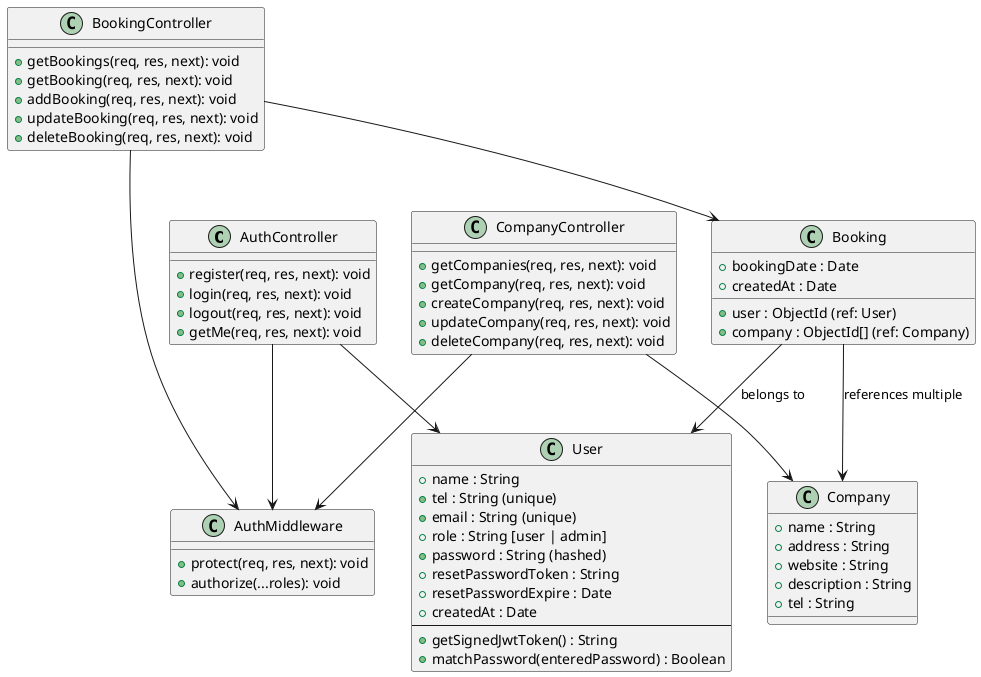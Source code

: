 @startuml

    class AuthController {
        + register(req, res, next): void
        + login(req, res, next): void
        + logout(req, res, next): void
        + getMe(req, res, next): void
    }

    class CompanyController {
        + getCompanies(req, res, next): void
        + getCompany(req, res, next): void
        + createCompany(req, res, next): void
        + updateCompany(req, res, next): void
        + deleteCompany(req, res, next): void
    }

    class BookingController {
        + getBookings(req, res, next): void
        + getBooking(req, res, next): void
        + addBooking(req, res, next): void
        + updateBooking(req, res, next): void
        + deleteBooking(req, res, next): void
    }


    class AuthMiddleware {
        + protect(req, res, next): void
        + authorize(...roles): void
    }


    class User {
        + name : String
        + tel : String (unique)
        + email : String (unique)
        + role : String [user | admin]
        + password : String (hashed)
        + resetPasswordToken : String
        + resetPasswordExpire : Date
        + createdAt : Date
        --
        + getSignedJwtToken() : String
        + matchPassword(enteredPassword) : Boolean
    }

    class Company {
        + name : String
        + address : String
        + website : String
        + description : String
        + tel : String
    }

    class Booking {
        + bookingDate : Date
        + user : ObjectId (ref: User)
        + company : ObjectId[] (ref: Company)
        + createdAt : Date
    }

AuthController --> AuthMiddleware
CompanyController --> Company
BookingController --> Booking
CompanyController --> AuthMiddleware 
BookingController --> AuthMiddleware
AuthController --> User
Booking --> User : "belongs to"
Booking --> Company : "references multiple"

@enduml

